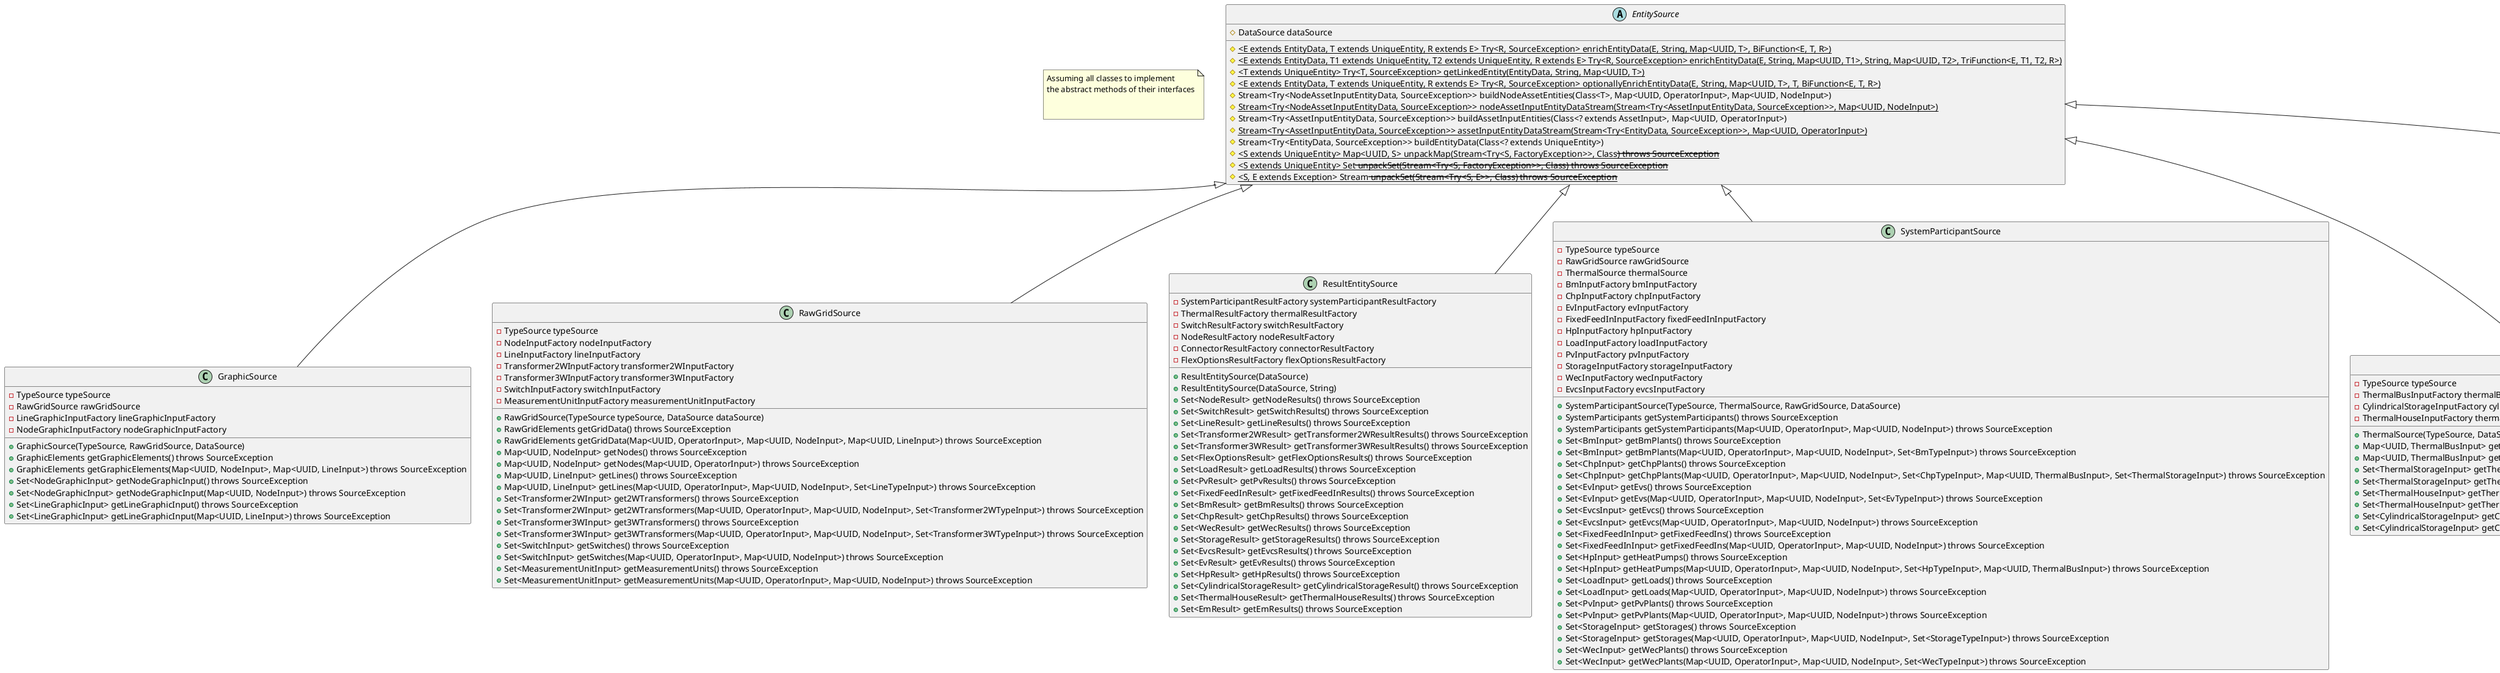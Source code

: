 @startuml

note "Assuming all classes to implement \nthe abstract methods of their interfaces\n\n" as generalNotes

abstract class EntitySource {
    # DataSource dataSource
    # {static} <E extends EntityData, T extends UniqueEntity, R extends E> Try<R, SourceException> enrichEntityData(E, String, Map<UUID, T>, BiFunction<E, T, R>)
    # {static} <E extends EntityData, T1 extends UniqueEntity, T2 extends UniqueEntity, R extends E> Try<R, SourceException> enrichEntityData(E, String, Map<UUID, T1>, String, Map<UUID, T2>, TriFunction<E, T1, T2, R>)
    # {static} <T extends UniqueEntity> Try<T, SourceException> getLinkedEntity(EntityData, String, Map<UUID, T>)
    # {static} <E extends EntityData, T extends UniqueEntity, R extends E> Try<R, SourceException> optionallyEnrichEntityData(E, String, Map<UUID, T>, T, BiFunction<E, T, R>)
    # Stream<Try<NodeAssetInputEntityData, SourceException>> buildNodeAssetEntities(Class<T>, Map<UUID, OperatorInput>, Map<UUID, NodeInput>)
    # {static} Stream<Try<NodeAssetInputEntityData, SourceException>> nodeAssetInputEntityDataStream(Stream<Try<AssetInputEntityData, SourceException>>, Map<UUID, NodeInput>)
    # Stream<Try<AssetInputEntityData, SourceException>> buildAssetInputEntities(Class<? extends AssetInput>, Map<UUID, OperatorInput>)
    # {static} Stream<Try<AssetInputEntityData, SourceException>> assetInputEntityDataStream(Stream<Try<EntityData, SourceException>>, Map<UUID, OperatorInput>)
    # Stream<Try<EntityData, SourceException>> buildEntityData(Class<? extends UniqueEntity>)
    # {static} <S extends UniqueEntity> Map<UUID, S> unpackMap(Stream<Try<S, FactoryException>>, Class<S>) throws SourceException
    # {static} <S extends UniqueEntity> Set<S> unpackSet(Stream<Try<S, FactoryException>>, Class<S>) throws SourceException
    # {static} <S, E extends Exception> Stream<S> unpackSet(Stream<Try<S, E>>, Class<S>) throws SourceException
}

EntitySource <|-- GraphicSource
EntitySource <|-- RawGridSource
EntitySource <|-- ResultEntitySource
EntitySource <|-- SystemParticipantSource
EntitySource <|-- ThermalSource
EntitySource <|-- TypeSource

class GraphicSource {
    - TypeSource typeSource
    - RawGridSource rawGridSource
    - LineGraphicInputFactory lineGraphicInputFactory
    - NodeGraphicInputFactory nodeGraphicInputFactory
    + GraphicSource(TypeSource, RawGridSource, DataSource)
    + GraphicElements getGraphicElements() throws SourceException
    + GraphicElements getGraphicElements(Map<UUID, NodeInput>, Map<UUID, LineInput>) throws SourceException
    + Set<NodeGraphicInput> getNodeGraphicInput() throws SourceException
    + Set<NodeGraphicInput> getNodeGraphicInput(Map<UUID, NodeInput>) throws SourceException
    + Set<LineGraphicInput> getLineGraphicInput() throws SourceException
    + Set<LineGraphicInput> getLineGraphicInput(Map<UUID, LineInput>) throws SourceException
}

class RawGridSource {
    - TypeSource typeSource
    - NodeInputFactory nodeInputFactory
    - LineInputFactory lineInputFactory
    - Transformer2WInputFactory transformer2WInputFactory
    - Transformer3WInputFactory transformer3WInputFactory
    - SwitchInputFactory switchInputFactory
    - MeasurementUnitInputFactory measurementUnitInputFactory
    + RawGridSource(TypeSource typeSource, DataSource dataSource)
    + RawGridElements getGridData() throws SourceException
    + RawGridElements getGridData(Map<UUID, OperatorInput>, Map<UUID, NodeInput>, Map<UUID, LineInput>) throws SourceException
    + Map<UUID, NodeInput> getNodes() throws SourceException
    + Map<UUID, NodeInput> getNodes(Map<UUID, OperatorInput>) throws SourceException
    + Map<UUID, LineInput> getLines() throws SourceException
    + Map<UUID, LineInput> getLines(Map<UUID, OperatorInput>, Map<UUID, NodeInput>, Set<LineTypeInput>) throws SourceException
    + Set<Transformer2WInput> get2WTransformers() throws SourceException
    + Set<Transformer2WInput> get2WTransformers(Map<UUID, OperatorInput>, Map<UUID, NodeInput>, Set<Transformer2WTypeInput>) throws SourceException
    + Set<Transformer3WInput> get3WTransformers() throws SourceException
    + Set<Transformer3WInput> get3WTransformers(Map<UUID, OperatorInput>, Map<UUID, NodeInput>, Set<Transformer3WTypeInput>) throws SourceException
    + Set<SwitchInput> getSwitches() throws SourceException
    + Set<SwitchInput> getSwitches(Map<UUID, OperatorInput>, Map<UUID, NodeInput>) throws SourceException
    + Set<MeasurementUnitInput> getMeasurementUnits() throws SourceException
    + Set<MeasurementUnitInput> getMeasurementUnits(Map<UUID, OperatorInput>, Map<UUID, NodeInput>) throws SourceException
}

class ResultEntitySource {
    - SystemParticipantResultFactory systemParticipantResultFactory
    - ThermalResultFactory thermalResultFactory
    - SwitchResultFactory switchResultFactory
    - NodeResultFactory nodeResultFactory
    - ConnectorResultFactory connectorResultFactory
    - FlexOptionsResultFactory flexOptionsResultFactory
    + ResultEntitySource(DataSource)
    + ResultEntitySource(DataSource, String)
    + Set<NodeResult> getNodeResults() throws SourceException
    + Set<SwitchResult> getSwitchResults() throws SourceException
    + Set<LineResult> getLineResults() throws SourceException
    + Set<Transformer2WResult> getTransformer2WResultResults() throws SourceException
    + Set<Transformer3WResult> getTransformer3WResultResults() throws SourceException
    + Set<FlexOptionsResult> getFlexOptionsResults() throws SourceException
    + Set<LoadResult> getLoadResults() throws SourceException
    + Set<PvResult> getPvResults() throws SourceException
    + Set<FixedFeedInResult> getFixedFeedInResults() throws SourceException
    + Set<BmResult> getBmResults() throws SourceException
    + Set<ChpResult> getChpResults() throws SourceException
    + Set<WecResult> getWecResults() throws SourceException
    + Set<StorageResult> getStorageResults() throws SourceException
    + Set<EvcsResult> getEvcsResults() throws SourceException
    + Set<EvResult> getEvResults() throws SourceException
    + Set<HpResult> getHpResults() throws SourceException
    + Set<CylindricalStorageResult> getCylindricalStorageResult() throws SourceException
    + Set<ThermalHouseResult> getThermalHouseResults() throws SourceException
    + Set<EmResult> getEmResults() throws SourceException
}

class SystemParticipantSource{
    - TypeSource typeSource
    - RawGridSource rawGridSource
    - ThermalSource thermalSource
    - BmInputFactory bmInputFactory
    - ChpInputFactory chpInputFactory
    - EvInputFactory evInputFactory
    - FixedFeedInInputFactory fixedFeedInInputFactory
    - HpInputFactory hpInputFactory
    - LoadInputFactory loadInputFactory
    - PvInputFactory pvInputFactory
    - StorageInputFactory storageInputFactory
    - WecInputFactory wecInputFactory
    - EvcsInputFactory evcsInputFactory
    + SystemParticipantSource(TypeSource, ThermalSource, RawGridSource, DataSource)
    + SystemParticipants getSystemParticipants() throws SourceException
    + SystemParticipants getSystemParticipants(Map<UUID, OperatorInput>, Map<UUID, NodeInput>) throws SourceException
    + Set<BmInput> getBmPlants() throws SourceException
    + Set<BmInput> getBmPlants(Map<UUID, OperatorInput>, Map<UUID, NodeInput>, Set<BmTypeInput>) throws SourceException
    + Set<ChpInput> getChpPlants() throws SourceException
    + Set<ChpInput> getChpPlants(Map<UUID, OperatorInput>, Map<UUID, NodeInput>, Set<ChpTypeInput>, Map<UUID, ThermalBusInput>, Set<ThermalStorageInput>) throws SourceException
    + Set<EvInput> getEvs() throws SourceException
    + Set<EvInput> getEvs(Map<UUID, OperatorInput>, Map<UUID, NodeInput>, Set<EvTypeInput>) throws SourceException
    + Set<EvcsInput> getEvcs() throws SourceException
    + Set<EvcsInput> getEvcs(Map<UUID, OperatorInput>, Map<UUID, NodeInput>) throws SourceException
    + Set<FixedFeedInInput> getFixedFeedIns() throws SourceException
    + Set<FixedFeedInInput> getFixedFeedIns(Map<UUID, OperatorInput>, Map<UUID, NodeInput>) throws SourceException
    + Set<HpInput> getHeatPumps() throws SourceException
    + Set<HpInput> getHeatPumps(Map<UUID, OperatorInput>, Map<UUID, NodeInput>, Set<HpTypeInput>, Map<UUID, ThermalBusInput>) throws SourceException
    + Set<LoadInput> getLoads() throws SourceException
    + Set<LoadInput> getLoads(Map<UUID, OperatorInput>, Map<UUID, NodeInput>) throws SourceException
    + Set<PvInput> getPvPlants() throws SourceException
    + Set<PvInput> getPvPlants(Map<UUID, OperatorInput>, Map<UUID, NodeInput>) throws SourceException
    + Set<StorageInput> getStorages() throws SourceException
    + Set<StorageInput> getStorages(Map<UUID, OperatorInput>, Map<UUID, NodeInput>, Set<StorageTypeInput>) throws SourceException
    + Set<WecInput> getWecPlants() throws SourceException
    + Set<WecInput> getWecPlants(Map<UUID, OperatorInput>, Map<UUID, NodeInput>, Set<WecTypeInput>) throws SourceException
}

class ThermalSource {
    - TypeSource typeSource
    - ThermalBusInputFactory thermalBusInputFactory
    - CylindricalStorageInputFactory cylindricalStorageInputFactory
    - ThermalHouseInputFactory thermalHouseInputFactory
    + ThermalSource(TypeSource, DataSource)
    + Map<UUID, ThermalBusInput> getThermalBuses() throws SourceException
    + Map<UUID, ThermalBusInput> getThermalBuses(Map<UUID, OperatorInput>) throws SourceException
    + Set<ThermalStorageInput> getThermalStorages() throws SourceException
    + Set<ThermalStorageInput> getThermalStorages(Map<UUID, OperatorInput>, Map<UUID, ThermalBusInput>) throws SourceException
    + Set<ThermalHouseInput> getThermalHouses() throws SourceException
    + Set<ThermalHouseInput> getThermalHouses(Map<UUID, OperatorInput>, Map<UUID, ThermalBusInput>) throws SourceException
    + Set<CylindricalStorageInput> getCylindricStorages() throws SourceException
    + Set<CylindricalStorageInput> getCylindricStorages(Map<UUID, OperatorInput>, Map<UUID, ThermalBusInput>) throws SourceException
}

class TypeSource {
    - OperatorInputFactory operatorInputFactory
    - Transformer2WTypeInputFactory transformer2WTypeInputFactory
    - LineTypeInputFactory lineTypeInputFactory
    - Transformer3WTypeInputFactory transformer3WTypeInputFactory
    - SystemParticipantTypeInputFactory systemParticipantTypeInputFactory
    + TypeSource(DataSource)
    + Map<UUID, Transformer2WTypeInput> getTransformer2WTypes() throws SourceException
    + Map<UUID, Transformer3WTypeInput> getTransformer3WTypes() throws SourceException
    + Map<UUID, OperatorInput> getOperators() throws SourceException
    + Map<UUID, LineTypeInput> getLineTypes() throws SourceException
    + Map<UUID, BmTypeInput> getBmTypes() throws SourceException
    + Map<UUID, ChpTypeInput> getChpTypes() throws SourceException
    + Map<UUID, HpTypeInput> getHpTypes() throws SourceException
    + Map<UUID, StorageTypeInput> getStorageTypes() throws SourceException
    + Map<UUID, WecTypeInput> getWecTypes() throws SourceException
    + Map<UUID, EvTypeInput> getEvTypes() throws SourceException
}
@enduml